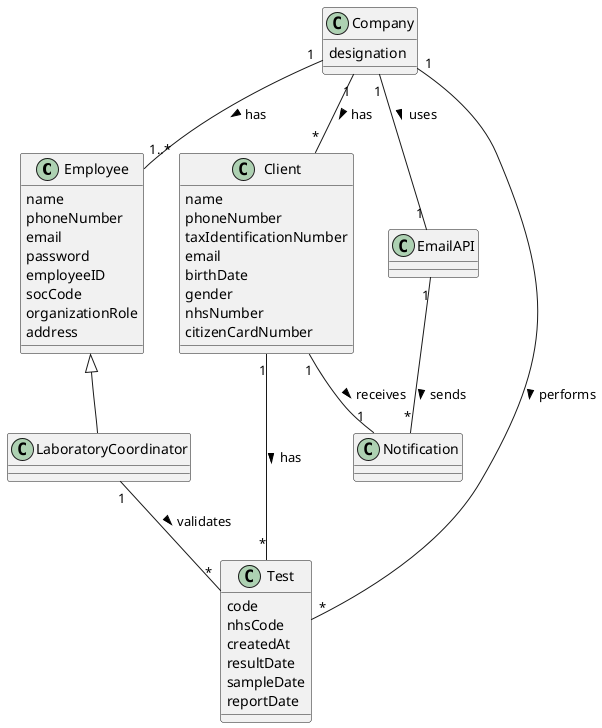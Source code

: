 @startuml
'https://plantuml.com/class-diagram

class Employee{
    name
    phoneNumber
    email
    password
    employeeID
    socCode
    organizationRole
    address
}
class LaboratoryCoordinator{
}
class Client{
  name
  phoneNumber
  taxIdentificationNumber
  email
  birthDate
  gender
  nhsNumber
  citizenCardNumber
  }
class Notification
class Company{
designation
}
class Test{
code
nhsCode
createdAt
resultDate
sampleDate
reportDate
}
class EmailAPI

Company "1" -- "*" Client: has >
Employee <|-- LaboratoryCoordinator
Company "1" -- "1..*" Employee: has >
Company "1" -- "*" Test: performs >
LaboratoryCoordinator "1" -- "*" Test: validates >
Client "1" -- "*" Test:has >
Company "1" --"1" EmailAPI:uses >
EmailAPI "1" -- "*" Notification:sends >
Client "1" --"1" Notification:receives >

@enduml